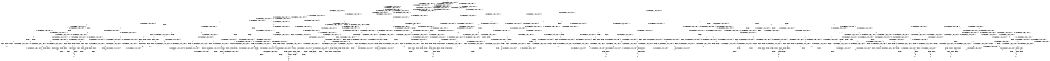 digraph BCG {
size = "7, 10.5";
center = TRUE;
node [shape = circle];
0 [peripheries = 2];
0 -> 1 [label = "EX !0 !ATOMIC_EXCH_BRANCH (1, +0, TRUE, +0, 1, TRUE) !{0, 1, 2}"];
0 -> 2 [label = "EX !2 !ATOMIC_EXCH_BRANCH (1, +1, TRUE, +0, 2, TRUE) !{0, 1, 2}"];
0 -> 3 [label = "EX !1 !ATOMIC_EXCH_BRANCH (1, +0, FALSE, +0, 1, TRUE) !{0, 1, 2}"];
0 -> 4 [label = "EX !0 !ATOMIC_EXCH_BRANCH (1, +0, TRUE, +0, 1, TRUE) !{0, 1, 2}"];
1 -> 1 [label = "EX !0 !ATOMIC_EXCH_BRANCH (1, +0, TRUE, +0, 1, TRUE) !{0, 1, 2}"];
1 -> 5 [label = "EX !2 !ATOMIC_EXCH_BRANCH (1, +1, TRUE, +0, 2, TRUE) !{0, 1, 2}"];
1 -> 6 [label = "EX !1 !ATOMIC_EXCH_BRANCH (1, +0, FALSE, +0, 1, TRUE) !{0, 1, 2}"];
1 -> 4 [label = "EX !0 !ATOMIC_EXCH_BRANCH (1, +0, TRUE, +0, 1, TRUE) !{0, 1, 2}"];
2 -> 7 [label = "EX !0 !ATOMIC_EXCH_BRANCH (1, +0, TRUE, +0, 1, FALSE) !{0, 1, 2}"];
2 -> 8 [label = "EX !1 !ATOMIC_EXCH_BRANCH (1, +0, FALSE, +0, 1, FALSE) !{0, 1, 2}"];
2 -> 9 [label = "TERMINATE !2"];
2 -> 10 [label = "EX !0 !ATOMIC_EXCH_BRANCH (1, +0, TRUE, +0, 1, FALSE) !{0, 1, 2}"];
3 -> 3 [label = "EX !1 !ATOMIC_EXCH_BRANCH (1, +0, FALSE, +0, 1, TRUE) !{0, 1, 2}"];
3 -> 11 [label = "EX !0 !ATOMIC_EXCH_BRANCH (1, +0, TRUE, +0, 1, TRUE) !{0, 1, 2}"];
3 -> 12 [label = "EX !2 !ATOMIC_EXCH_BRANCH (1, +1, TRUE, +0, 2, TRUE) !{0, 1, 2}"];
3 -> 13 [label = "EX !0 !ATOMIC_EXCH_BRANCH (1, +0, TRUE, +0, 1, TRUE) !{0, 1, 2}"];
4 -> 14 [label = "EX !1 !ATOMIC_EXCH_BRANCH (1, +0, FALSE, +0, 1, TRUE) !{0, 1, 2}"];
4 -> 4 [label = "EX !0 !ATOMIC_EXCH_BRANCH (1, +0, TRUE, +0, 1, TRUE) !{0, 1, 2}"];
4 -> 15 [label = "EX !2 !ATOMIC_EXCH_BRANCH (1, +1, TRUE, +0, 2, TRUE) !{0, 1, 2}"];
4 -> 16 [label = "EX !1 !ATOMIC_EXCH_BRANCH (1, +0, FALSE, +0, 1, TRUE) !{0, 1, 2}"];
5 -> 7 [label = "EX !0 !ATOMIC_EXCH_BRANCH (1, +0, TRUE, +0, 1, FALSE) !{0, 1, 2}"];
5 -> 17 [label = "EX !1 !ATOMIC_EXCH_BRANCH (1, +0, FALSE, +0, 1, FALSE) !{0, 1, 2}"];
5 -> 18 [label = "TERMINATE !2"];
5 -> 10 [label = "EX !0 !ATOMIC_EXCH_BRANCH (1, +0, TRUE, +0, 1, FALSE) !{0, 1, 2}"];
6 -> 11 [label = "EX !0 !ATOMIC_EXCH_BRANCH (1, +0, TRUE, +0, 1, TRUE) !{0, 1, 2}"];
6 -> 6 [label = "EX !1 !ATOMIC_EXCH_BRANCH (1, +0, FALSE, +0, 1, TRUE) !{0, 1, 2}"];
6 -> 19 [label = "EX !2 !ATOMIC_EXCH_BRANCH (1, +1, TRUE, +0, 2, TRUE) !{0, 1, 2}"];
6 -> 13 [label = "EX !0 !ATOMIC_EXCH_BRANCH (1, +0, TRUE, +0, 1, TRUE) !{0, 1, 2}"];
7 -> 20 [label = "EX !0 !ATOMIC_EXCH_BRANCH (1, +1, TRUE, +0, 3, TRUE) !{0, 1, 2}"];
7 -> 21 [label = "EX !1 !ATOMIC_EXCH_BRANCH (1, +0, FALSE, +0, 1, TRUE) !{0, 1, 2}"];
7 -> 22 [label = "TERMINATE !2"];
7 -> 23 [label = "EX !0 !ATOMIC_EXCH_BRANCH (1, +1, TRUE, +0, 3, TRUE) !{0, 1, 2}"];
8 -> 24 [label = "EX !0 !ATOMIC_EXCH_BRANCH (1, +0, TRUE, +0, 1, FALSE) !{0, 1, 2}"];
8 -> 25 [label = "TERMINATE !2"];
8 -> 26 [label = "TERMINATE !1"];
8 -> 27 [label = "EX !0 !ATOMIC_EXCH_BRANCH (1, +0, TRUE, +0, 1, FALSE) !{0, 1, 2}"];
9 -> 28 [label = "EX !0 !ATOMIC_EXCH_BRANCH (1, +0, TRUE, +0, 1, FALSE) !{0, 1}"];
9 -> 29 [label = "EX !1 !ATOMIC_EXCH_BRANCH (1, +0, FALSE, +0, 1, FALSE) !{0, 1}"];
9 -> 30 [label = "EX !0 !ATOMIC_EXCH_BRANCH (1, +0, TRUE, +0, 1, FALSE) !{0, 1}"];
10 -> 31 [label = "EX !1 !ATOMIC_EXCH_BRANCH (1, +0, FALSE, +0, 1, TRUE) !{0, 1, 2}"];
10 -> 23 [label = "EX !0 !ATOMIC_EXCH_BRANCH (1, +1, TRUE, +0, 3, TRUE) !{0, 1, 2}"];
10 -> 32 [label = "EX !1 !ATOMIC_EXCH_BRANCH (1, +0, FALSE, +0, 1, TRUE) !{0, 1, 2}"];
10 -> 33 [label = "TERMINATE !2"];
11 -> 11 [label = "EX !0 !ATOMIC_EXCH_BRANCH (1, +0, TRUE, +0, 1, TRUE) !{0, 1, 2}"];
11 -> 6 [label = "EX !1 !ATOMIC_EXCH_BRANCH (1, +0, FALSE, +0, 1, TRUE) !{0, 1, 2}"];
11 -> 19 [label = "EX !2 !ATOMIC_EXCH_BRANCH (1, +1, TRUE, +0, 2, TRUE) !{0, 1, 2}"];
11 -> 13 [label = "EX !0 !ATOMIC_EXCH_BRANCH (1, +0, TRUE, +0, 1, TRUE) !{0, 1, 2}"];
12 -> 8 [label = "EX !1 !ATOMIC_EXCH_BRANCH (1, +0, FALSE, +0, 1, FALSE) !{0, 1, 2}"];
12 -> 34 [label = "EX !0 !ATOMIC_EXCH_BRANCH (1, +0, TRUE, +0, 1, FALSE) !{0, 1, 2}"];
12 -> 35 [label = "TERMINATE !2"];
12 -> 36 [label = "EX !0 !ATOMIC_EXCH_BRANCH (1, +0, TRUE, +0, 1, FALSE) !{0, 1, 2}"];
13 -> 14 [label = "EX !1 !ATOMIC_EXCH_BRANCH (1, +0, FALSE, +0, 1, TRUE) !{0, 1, 2}"];
13 -> 13 [label = "EX !0 !ATOMIC_EXCH_BRANCH (1, +0, TRUE, +0, 1, TRUE) !{0, 1, 2}"];
13 -> 16 [label = "EX !1 !ATOMIC_EXCH_BRANCH (1, +0, FALSE, +0, 1, TRUE) !{0, 1, 2}"];
13 -> 37 [label = "EX !2 !ATOMIC_EXCH_BRANCH (1, +1, TRUE, +0, 2, TRUE) !{0, 1, 2}"];
14 -> 38 [label = "EX !2 !ATOMIC_EXCH_BRANCH (1, +1, TRUE, +0, 2, TRUE) !{0, 1, 2}"];
14 -> 39 [label = "EX !0 !ATOMIC_EXCH_BRANCH (1, +0, TRUE, +0, 1, TRUE) !{0, 1, 2}"];
14 -> 14 [label = "EX !1 !ATOMIC_EXCH_BRANCH (1, +0, FALSE, +0, 1, TRUE) !{0, 1, 2}"];
14 -> 40 [label = "EX !2 !ATOMIC_EXCH_BRANCH (1, +1, TRUE, +0, 2, TRUE) !{0, 1, 2}"];
15 -> 41 [label = "EX !1 !ATOMIC_EXCH_BRANCH (1, +0, FALSE, +0, 1, FALSE) !{0, 1, 2}"];
15 -> 10 [label = "EX !0 !ATOMIC_EXCH_BRANCH (1, +0, TRUE, +0, 1, FALSE) !{0, 1, 2}"];
15 -> 42 [label = "EX !1 !ATOMIC_EXCH_BRANCH (1, +0, FALSE, +0, 1, FALSE) !{0, 1, 2}"];
15 -> 43 [label = "TERMINATE !2"];
16 -> 14 [label = "EX !1 !ATOMIC_EXCH_BRANCH (1, +0, FALSE, +0, 1, TRUE) !{0, 1, 2}"];
16 -> 13 [label = "EX !0 !ATOMIC_EXCH_BRANCH (1, +0, TRUE, +0, 1, TRUE) !{0, 1, 2}"];
16 -> 16 [label = "EX !1 !ATOMIC_EXCH_BRANCH (1, +0, FALSE, +0, 1, TRUE) !{0, 1, 2}"];
16 -> 37 [label = "EX !2 !ATOMIC_EXCH_BRANCH (1, +1, TRUE, +0, 2, TRUE) !{0, 1, 2}"];
17 -> 24 [label = "EX !0 !ATOMIC_EXCH_BRANCH (1, +0, TRUE, +0, 1, FALSE) !{0, 1, 2}"];
17 -> 44 [label = "TERMINATE !2"];
17 -> 45 [label = "TERMINATE !1"];
17 -> 27 [label = "EX !0 !ATOMIC_EXCH_BRANCH (1, +0, TRUE, +0, 1, FALSE) !{0, 1, 2}"];
18 -> 28 [label = "EX !0 !ATOMIC_EXCH_BRANCH (1, +0, TRUE, +0, 1, FALSE) !{0, 1}"];
18 -> 46 [label = "EX !1 !ATOMIC_EXCH_BRANCH (1, +0, FALSE, +0, 1, FALSE) !{0, 1}"];
18 -> 30 [label = "EX !0 !ATOMIC_EXCH_BRANCH (1, +0, TRUE, +0, 1, FALSE) !{0, 1}"];
19 -> 34 [label = "EX !0 !ATOMIC_EXCH_BRANCH (1, +0, TRUE, +0, 1, FALSE) !{0, 1, 2}"];
19 -> 17 [label = "EX !1 !ATOMIC_EXCH_BRANCH (1, +0, FALSE, +0, 1, FALSE) !{0, 1, 2}"];
19 -> 47 [label = "TERMINATE !2"];
19 -> 36 [label = "EX !0 !ATOMIC_EXCH_BRANCH (1, +0, TRUE, +0, 1, FALSE) !{0, 1, 2}"];
20 -> 48 [label = "EX !1 !ATOMIC_EXCH_BRANCH (1, +0, FALSE, +0, 1, FALSE) !{0, 1, 2}"];
20 -> 49 [label = "TERMINATE !0"];
20 -> 50 [label = "TERMINATE !2"];
21 -> 51 [label = "EX !0 !ATOMIC_EXCH_BRANCH (1, +1, TRUE, +0, 3, TRUE) !{0, 1, 2}"];
21 -> 21 [label = "EX !1 !ATOMIC_EXCH_BRANCH (1, +0, FALSE, +0, 1, TRUE) !{0, 1, 2}"];
21 -> 52 [label = "TERMINATE !2"];
21 -> 53 [label = "EX !0 !ATOMIC_EXCH_BRANCH (1, +1, TRUE, +0, 3, TRUE) !{0, 1, 2}"];
22 -> 54 [label = "EX !0 !ATOMIC_EXCH_BRANCH (1, +1, TRUE, +0, 3, TRUE) !{0, 1}"];
22 -> 55 [label = "EX !1 !ATOMIC_EXCH_BRANCH (1, +0, FALSE, +0, 1, TRUE) !{0, 1}"];
22 -> 56 [label = "EX !0 !ATOMIC_EXCH_BRANCH (1, +1, TRUE, +0, 3, TRUE) !{0, 1}"];
23 -> 57 [label = "EX !1 !ATOMIC_EXCH_BRANCH (1, +0, FALSE, +0, 1, FALSE) !{0, 1, 2}"];
23 -> 58 [label = "EX !1 !ATOMIC_EXCH_BRANCH (1, +0, FALSE, +0, 1, FALSE) !{0, 1, 2}"];
23 -> 59 [label = "TERMINATE !0"];
23 -> 60 [label = "TERMINATE !2"];
24 -> 61 [label = "EX !0 !ATOMIC_EXCH_BRANCH (1, +1, TRUE, +0, 3, TRUE) !{0, 1, 2}"];
24 -> 62 [label = "TERMINATE !2"];
24 -> 63 [label = "TERMINATE !1"];
24 -> 64 [label = "EX !0 !ATOMIC_EXCH_BRANCH (1, +1, TRUE, +0, 3, TRUE) !{0, 1, 2}"];
25 -> 65 [label = "EX !0 !ATOMIC_EXCH_BRANCH (1, +0, TRUE, +0, 1, FALSE) !{0, 1}"];
25 -> 66 [label = "TERMINATE !1"];
25 -> 67 [label = "EX !0 !ATOMIC_EXCH_BRANCH (1, +0, TRUE, +0, 1, FALSE) !{0, 1}"];
26 -> 68 [label = "EX !0 !ATOMIC_EXCH_BRANCH (1, +0, TRUE, +0, 1, FALSE) !{0, 2}"];
26 -> 66 [label = "TERMINATE !2"];
26 -> 69 [label = "EX !0 !ATOMIC_EXCH_BRANCH (1, +0, TRUE, +0, 1, FALSE) !{0, 2}"];
27 -> 64 [label = "EX !0 !ATOMIC_EXCH_BRANCH (1, +1, TRUE, +0, 3, TRUE) !{0, 1, 2}"];
27 -> 70 [label = "TERMINATE !2"];
27 -> 71 [label = "TERMINATE !1"];
28 -> 54 [label = "EX !0 !ATOMIC_EXCH_BRANCH (1, +1, TRUE, +0, 3, TRUE) !{0, 1}"];
28 -> 55 [label = "EX !1 !ATOMIC_EXCH_BRANCH (1, +0, FALSE, +0, 1, TRUE) !{0, 1}"];
28 -> 56 [label = "EX !0 !ATOMIC_EXCH_BRANCH (1, +1, TRUE, +0, 3, TRUE) !{0, 1}"];
29 -> 65 [label = "EX !0 !ATOMIC_EXCH_BRANCH (1, +0, TRUE, +0, 1, FALSE) !{0, 1}"];
29 -> 66 [label = "TERMINATE !1"];
29 -> 67 [label = "EX !0 !ATOMIC_EXCH_BRANCH (1, +0, TRUE, +0, 1, FALSE) !{0, 1}"];
30 -> 72 [label = "EX !1 !ATOMIC_EXCH_BRANCH (1, +0, FALSE, +0, 1, TRUE) !{0, 1}"];
30 -> 56 [label = "EX !0 !ATOMIC_EXCH_BRANCH (1, +1, TRUE, +0, 3, TRUE) !{0, 1}"];
30 -> 73 [label = "EX !1 !ATOMIC_EXCH_BRANCH (1, +0, FALSE, +0, 1, TRUE) !{0, 1}"];
31 -> 74 [label = "EX !0 !ATOMIC_EXCH_BRANCH (1, +1, TRUE, +0, 3, TRUE) !{0, 1, 2}"];
31 -> 31 [label = "EX !1 !ATOMIC_EXCH_BRANCH (1, +0, FALSE, +0, 1, TRUE) !{0, 1, 2}"];
31 -> 75 [label = "TERMINATE !2"];
32 -> 31 [label = "EX !1 !ATOMIC_EXCH_BRANCH (1, +0, FALSE, +0, 1, TRUE) !{0, 1, 2}"];
32 -> 53 [label = "EX !0 !ATOMIC_EXCH_BRANCH (1, +1, TRUE, +0, 3, TRUE) !{0, 1, 2}"];
32 -> 32 [label = "EX !1 !ATOMIC_EXCH_BRANCH (1, +0, FALSE, +0, 1, TRUE) !{0, 1, 2}"];
32 -> 76 [label = "TERMINATE !2"];
33 -> 77 [label = "EX !0 !ATOMIC_EXCH_BRANCH (1, +1, TRUE, +0, 3, TRUE) !{0, 1}"];
33 -> 78 [label = "EX !1 !ATOMIC_EXCH_BRANCH (1, +0, FALSE, +0, 1, TRUE) !{0, 1}"];
34 -> 51 [label = "EX !0 !ATOMIC_EXCH_BRANCH (1, +1, TRUE, +0, 3, TRUE) !{0, 1, 2}"];
34 -> 21 [label = "EX !1 !ATOMIC_EXCH_BRANCH (1, +0, FALSE, +0, 1, TRUE) !{0, 1, 2}"];
34 -> 52 [label = "TERMINATE !2"];
34 -> 53 [label = "EX !0 !ATOMIC_EXCH_BRANCH (1, +1, TRUE, +0, 3, TRUE) !{0, 1, 2}"];
35 -> 29 [label = "EX !1 !ATOMIC_EXCH_BRANCH (1, +0, FALSE, +0, 1, FALSE) !{0, 1}"];
35 -> 79 [label = "EX !0 !ATOMIC_EXCH_BRANCH (1, +0, TRUE, +0, 1, FALSE) !{0, 1}"];
35 -> 80 [label = "EX !0 !ATOMIC_EXCH_BRANCH (1, +0, TRUE, +0, 1, FALSE) !{0, 1}"];
36 -> 31 [label = "EX !1 !ATOMIC_EXCH_BRANCH (1, +0, FALSE, +0, 1, TRUE) !{0, 1, 2}"];
36 -> 53 [label = "EX !0 !ATOMIC_EXCH_BRANCH (1, +1, TRUE, +0, 3, TRUE) !{0, 1, 2}"];
36 -> 32 [label = "EX !1 !ATOMIC_EXCH_BRANCH (1, +0, FALSE, +0, 1, TRUE) !{0, 1, 2}"];
36 -> 76 [label = "TERMINATE !2"];
37 -> 41 [label = "EX !1 !ATOMIC_EXCH_BRANCH (1, +0, FALSE, +0, 1, FALSE) !{0, 1, 2}"];
37 -> 36 [label = "EX !0 !ATOMIC_EXCH_BRANCH (1, +0, TRUE, +0, 1, FALSE) !{0, 1, 2}"];
37 -> 42 [label = "EX !1 !ATOMIC_EXCH_BRANCH (1, +0, FALSE, +0, 1, FALSE) !{0, 1, 2}"];
37 -> 81 [label = "TERMINATE !2"];
38 -> 82 [label = "EX !0 !ATOMIC_EXCH_BRANCH (1, +0, TRUE, +0, 1, FALSE) !{0, 1, 2}"];
38 -> 83 [label = "EX !1 !ATOMIC_EXCH_BRANCH (1, +0, FALSE, +0, 1, FALSE) !{0, 1, 2}"];
38 -> 84 [label = "TERMINATE !2"];
38 -> 36 [label = "EX !0 !ATOMIC_EXCH_BRANCH (1, +0, TRUE, +0, 1, FALSE) !{0, 1, 2}"];
39 -> 38 [label = "EX !2 !ATOMIC_EXCH_BRANCH (1, +1, TRUE, +0, 2, TRUE) !{0, 1, 2}"];
39 -> 39 [label = "EX !0 !ATOMIC_EXCH_BRANCH (1, +0, TRUE, +0, 1, TRUE) !{0, 1, 2}"];
39 -> 14 [label = "EX !1 !ATOMIC_EXCH_BRANCH (1, +0, FALSE, +0, 1, TRUE) !{0, 1, 2}"];
39 -> 40 [label = "EX !2 !ATOMIC_EXCH_BRANCH (1, +1, TRUE, +0, 2, TRUE) !{0, 1, 2}"];
40 -> 85 [label = "EX !0 !ATOMIC_EXCH_BRANCH (1, +0, TRUE, +0, 1, FALSE) !{0, 1, 2}"];
40 -> 41 [label = "EX !1 !ATOMIC_EXCH_BRANCH (1, +0, FALSE, +0, 1, FALSE) !{0, 1, 2}"];
40 -> 86 [label = "TERMINATE !2"];
41 -> 87 [label = "EX !0 !ATOMIC_EXCH_BRANCH (1, +0, TRUE, +0, 1, FALSE) !{0, 1, 2}"];
41 -> 88 [label = "TERMINATE !2"];
41 -> 89 [label = "TERMINATE !1"];
42 -> 27 [label = "EX !0 !ATOMIC_EXCH_BRANCH (1, +0, TRUE, +0, 1, FALSE) !{0, 1, 2}"];
42 -> 90 [label = "TERMINATE !2"];
42 -> 91 [label = "TERMINATE !1"];
43 -> 92 [label = "EX !0 !ATOMIC_EXCH_BRANCH (1, +0, TRUE, +0, 1, FALSE) !{0, 1}"];
43 -> 93 [label = "EX !1 !ATOMIC_EXCH_BRANCH (1, +0, FALSE, +0, 1, FALSE) !{0, 1}"];
44 -> 65 [label = "EX !0 !ATOMIC_EXCH_BRANCH (1, +0, TRUE, +0, 1, FALSE) !{0, 1}"];
44 -> 94 [label = "TERMINATE !1"];
44 -> 67 [label = "EX !0 !ATOMIC_EXCH_BRANCH (1, +0, TRUE, +0, 1, FALSE) !{0, 1}"];
45 -> 68 [label = "EX !0 !ATOMIC_EXCH_BRANCH (1, +0, TRUE, +0, 1, FALSE) !{0, 2}"];
45 -> 94 [label = "TERMINATE !2"];
45 -> 69 [label = "EX !0 !ATOMIC_EXCH_BRANCH (1, +0, TRUE, +0, 1, FALSE) !{0, 2}"];
46 -> 65 [label = "EX !0 !ATOMIC_EXCH_BRANCH (1, +0, TRUE, +0, 1, FALSE) !{0, 1}"];
46 -> 94 [label = "TERMINATE !1"];
46 -> 67 [label = "EX !0 !ATOMIC_EXCH_BRANCH (1, +0, TRUE, +0, 1, FALSE) !{0, 1}"];
47 -> 79 [label = "EX !0 !ATOMIC_EXCH_BRANCH (1, +0, TRUE, +0, 1, FALSE) !{0, 1}"];
47 -> 46 [label = "EX !1 !ATOMIC_EXCH_BRANCH (1, +0, FALSE, +0, 1, FALSE) !{0, 1}"];
47 -> 80 [label = "EX !0 !ATOMIC_EXCH_BRANCH (1, +0, TRUE, +0, 1, FALSE) !{0, 1}"];
48 -> 95 [label = "TERMINATE !0"];
48 -> 96 [label = "TERMINATE !2"];
48 -> 97 [label = "TERMINATE !1"];
49 -> 98 [label = "EX !1 !ATOMIC_EXCH_BRANCH (1, +0, FALSE, +0, 1, FALSE) !{1, 2}"];
49 -> 99 [label = "TERMINATE !2"];
49 -> 100 [label = "EX !1 !ATOMIC_EXCH_BRANCH (1, +0, FALSE, +0, 1, FALSE) !{1, 2}"];
50 -> 101 [label = "EX !1 !ATOMIC_EXCH_BRANCH (1, +0, FALSE, +0, 1, FALSE) !{0, 1}"];
50 -> 99 [label = "TERMINATE !0"];
51 -> 48 [label = "EX !1 !ATOMIC_EXCH_BRANCH (1, +0, FALSE, +0, 1, FALSE) !{0, 1, 2}"];
51 -> 102 [label = "TERMINATE !0"];
51 -> 103 [label = "TERMINATE !2"];
52 -> 104 [label = "EX !0 !ATOMIC_EXCH_BRANCH (1, +1, TRUE, +0, 3, TRUE) !{0, 1}"];
52 -> 55 [label = "EX !1 !ATOMIC_EXCH_BRANCH (1, +0, FALSE, +0, 1, TRUE) !{0, 1}"];
52 -> 105 [label = "EX !0 !ATOMIC_EXCH_BRANCH (1, +1, TRUE, +0, 3, TRUE) !{0, 1}"];
53 -> 57 [label = "EX !1 !ATOMIC_EXCH_BRANCH (1, +0, FALSE, +0, 1, FALSE) !{0, 1, 2}"];
53 -> 58 [label = "EX !1 !ATOMIC_EXCH_BRANCH (1, +0, FALSE, +0, 1, FALSE) !{0, 1, 2}"];
53 -> 106 [label = "TERMINATE !0"];
53 -> 107 [label = "TERMINATE !2"];
54 -> 101 [label = "EX !1 !ATOMIC_EXCH_BRANCH (1, +0, FALSE, +0, 1, FALSE) !{0, 1}"];
54 -> 99 [label = "TERMINATE !0"];
55 -> 104 [label = "EX !0 !ATOMIC_EXCH_BRANCH (1, +1, TRUE, +0, 3, TRUE) !{0, 1}"];
55 -> 55 [label = "EX !1 !ATOMIC_EXCH_BRANCH (1, +0, FALSE, +0, 1, TRUE) !{0, 1}"];
55 -> 105 [label = "EX !0 !ATOMIC_EXCH_BRANCH (1, +1, TRUE, +0, 3, TRUE) !{0, 1}"];
56 -> 108 [label = "EX !1 !ATOMIC_EXCH_BRANCH (1, +0, FALSE, +0, 1, FALSE) !{0, 1}"];
56 -> 109 [label = "EX !1 !ATOMIC_EXCH_BRANCH (1, +0, FALSE, +0, 1, FALSE) !{0, 1}"];
56 -> 110 [label = "TERMINATE !0"];
57 -> 111 [label = "TERMINATE !0"];
57 -> 112 [label = "TERMINATE !2"];
57 -> 113 [label = "TERMINATE !1"];
58 -> 114 [label = "TERMINATE !0"];
58 -> 115 [label = "TERMINATE !2"];
58 -> 116 [label = "TERMINATE !1"];
59 -> 117 [label = "EX !1 !ATOMIC_EXCH_BRANCH (1, +0, FALSE, +0, 1, FALSE) !{1, 2}"];
59 -> 118 [label = "TERMINATE !2"];
60 -> 119 [label = "EX !1 !ATOMIC_EXCH_BRANCH (1, +0, FALSE, +0, 1, FALSE) !{0, 1}"];
60 -> 118 [label = "TERMINATE !0"];
61 -> 95 [label = "TERMINATE !0"];
61 -> 96 [label = "TERMINATE !2"];
61 -> 97 [label = "TERMINATE !1"];
62 -> 120 [label = "EX !0 !ATOMIC_EXCH_BRANCH (1, +1, TRUE, +0, 3, TRUE) !{0, 1}"];
62 -> 121 [label = "TERMINATE !1"];
62 -> 122 [label = "EX !0 !ATOMIC_EXCH_BRANCH (1, +1, TRUE, +0, 3, TRUE) !{0, 1}"];
63 -> 123 [label = "EX !0 !ATOMIC_EXCH_BRANCH (1, +1, TRUE, +0, 3, TRUE) !{0, 2}"];
63 -> 121 [label = "TERMINATE !2"];
63 -> 124 [label = "EX !0 !ATOMIC_EXCH_BRANCH (1, +1, TRUE, +0, 3, TRUE) !{0, 2}"];
64 -> 114 [label = "TERMINATE !0"];
64 -> 115 [label = "TERMINATE !2"];
64 -> 116 [label = "TERMINATE !1"];
65 -> 120 [label = "EX !0 !ATOMIC_EXCH_BRANCH (1, +1, TRUE, +0, 3, TRUE) !{0, 1}"];
65 -> 121 [label = "TERMINATE !1"];
65 -> 122 [label = "EX !0 !ATOMIC_EXCH_BRANCH (1, +1, TRUE, +0, 3, TRUE) !{0, 1}"];
66 -> 125 [label = "EX !0 !ATOMIC_EXCH_BRANCH (1, +0, TRUE, +0, 1, FALSE) !{0}"];
66 -> 126 [label = "EX !0 !ATOMIC_EXCH_BRANCH (1, +0, TRUE, +0, 1, FALSE) !{0}"];
67 -> 122 [label = "EX !0 !ATOMIC_EXCH_BRANCH (1, +1, TRUE, +0, 3, TRUE) !{0, 1}"];
67 -> 127 [label = "TERMINATE !1"];
68 -> 123 [label = "EX !0 !ATOMIC_EXCH_BRANCH (1, +1, TRUE, +0, 3, TRUE) !{0, 2}"];
68 -> 121 [label = "TERMINATE !2"];
68 -> 124 [label = "EX !0 !ATOMIC_EXCH_BRANCH (1, +1, TRUE, +0, 3, TRUE) !{0, 2}"];
69 -> 124 [label = "EX !0 !ATOMIC_EXCH_BRANCH (1, +1, TRUE, +0, 3, TRUE) !{0, 2}"];
69 -> 128 [label = "TERMINATE !2"];
70 -> 129 [label = "EX !0 !ATOMIC_EXCH_BRANCH (1, +1, TRUE, +0, 3, TRUE) !{0, 1}"];
70 -> 130 [label = "TERMINATE !1"];
71 -> 131 [label = "EX !0 !ATOMIC_EXCH_BRANCH (1, +1, TRUE, +0, 3, TRUE) !{0, 2}"];
71 -> 130 [label = "TERMINATE !2"];
72 -> 132 [label = "EX !0 !ATOMIC_EXCH_BRANCH (1, +1, TRUE, +0, 3, TRUE) !{0, 1}"];
72 -> 72 [label = "EX !1 !ATOMIC_EXCH_BRANCH (1, +0, FALSE, +0, 1, TRUE) !{0, 1}"];
72 -> 105 [label = "EX !0 !ATOMIC_EXCH_BRANCH (1, +1, TRUE, +0, 3, TRUE) !{0, 1}"];
73 -> 72 [label = "EX !1 !ATOMIC_EXCH_BRANCH (1, +0, FALSE, +0, 1, TRUE) !{0, 1}"];
73 -> 105 [label = "EX !0 !ATOMIC_EXCH_BRANCH (1, +1, TRUE, +0, 3, TRUE) !{0, 1}"];
73 -> 73 [label = "EX !1 !ATOMIC_EXCH_BRANCH (1, +0, FALSE, +0, 1, TRUE) !{0, 1}"];
74 -> 57 [label = "EX !1 !ATOMIC_EXCH_BRANCH (1, +0, FALSE, +0, 1, FALSE) !{0, 1, 2}"];
74 -> 133 [label = "TERMINATE !0"];
74 -> 134 [label = "TERMINATE !2"];
75 -> 135 [label = "EX !0 !ATOMIC_EXCH_BRANCH (1, +1, TRUE, +0, 3, TRUE) !{0, 1}"];
75 -> 136 [label = "EX !1 !ATOMIC_EXCH_BRANCH (1, +0, FALSE, +0, 1, TRUE) !{0, 1}"];
76 -> 137 [label = "EX !0 !ATOMIC_EXCH_BRANCH (1, +1, TRUE, +0, 3, TRUE) !{0, 1}"];
76 -> 78 [label = "EX !1 !ATOMIC_EXCH_BRANCH (1, +0, FALSE, +0, 1, TRUE) !{0, 1}"];
77 -> 119 [label = "EX !1 !ATOMIC_EXCH_BRANCH (1, +0, FALSE, +0, 1, FALSE) !{0, 1}"];
77 -> 118 [label = "TERMINATE !0"];
78 -> 137 [label = "EX !0 !ATOMIC_EXCH_BRANCH (1, +1, TRUE, +0, 3, TRUE) !{0, 1}"];
78 -> 78 [label = "EX !1 !ATOMIC_EXCH_BRANCH (1, +0, FALSE, +0, 1, TRUE) !{0, 1}"];
79 -> 104 [label = "EX !0 !ATOMIC_EXCH_BRANCH (1, +1, TRUE, +0, 3, TRUE) !{0, 1}"];
79 -> 55 [label = "EX !1 !ATOMIC_EXCH_BRANCH (1, +0, FALSE, +0, 1, TRUE) !{0, 1}"];
79 -> 105 [label = "EX !0 !ATOMIC_EXCH_BRANCH (1, +1, TRUE, +0, 3, TRUE) !{0, 1}"];
80 -> 72 [label = "EX !1 !ATOMIC_EXCH_BRANCH (1, +0, FALSE, +0, 1, TRUE) !{0, 1}"];
80 -> 105 [label = "EX !0 !ATOMIC_EXCH_BRANCH (1, +1, TRUE, +0, 3, TRUE) !{0, 1}"];
80 -> 73 [label = "EX !1 !ATOMIC_EXCH_BRANCH (1, +0, FALSE, +0, 1, TRUE) !{0, 1}"];
81 -> 138 [label = "EX !0 !ATOMIC_EXCH_BRANCH (1, +0, TRUE, +0, 1, FALSE) !{0, 1}"];
81 -> 93 [label = "EX !1 !ATOMIC_EXCH_BRANCH (1, +0, FALSE, +0, 1, FALSE) !{0, 1}"];
82 -> 139 [label = "EX !0 !ATOMIC_EXCH_BRANCH (1, +1, TRUE, +0, 3, TRUE) !{0, 1, 2}"];
82 -> 140 [label = "EX !1 !ATOMIC_EXCH_BRANCH (1, +0, FALSE, +0, 1, TRUE) !{0, 1, 2}"];
82 -> 141 [label = "TERMINATE !2"];
82 -> 53 [label = "EX !0 !ATOMIC_EXCH_BRANCH (1, +1, TRUE, +0, 3, TRUE) !{0, 1, 2}"];
83 -> 142 [label = "EX !0 !ATOMIC_EXCH_BRANCH (1, +0, TRUE, +0, 1, FALSE) !{0, 1, 2}"];
83 -> 143 [label = "TERMINATE !2"];
83 -> 144 [label = "TERMINATE !1"];
83 -> 27 [label = "EX !0 !ATOMIC_EXCH_BRANCH (1, +0, TRUE, +0, 1, FALSE) !{0, 1, 2}"];
84 -> 145 [label = "EX !0 !ATOMIC_EXCH_BRANCH (1, +0, TRUE, +0, 1, FALSE) !{0, 1}"];
84 -> 146 [label = "EX !1 !ATOMIC_EXCH_BRANCH (1, +0, FALSE, +0, 1, FALSE) !{0, 1}"];
85 -> 74 [label = "EX !0 !ATOMIC_EXCH_BRANCH (1, +1, TRUE, +0, 3, TRUE) !{0, 1, 2}"];
85 -> 31 [label = "EX !1 !ATOMIC_EXCH_BRANCH (1, +0, FALSE, +0, 1, TRUE) !{0, 1, 2}"];
85 -> 75 [label = "TERMINATE !2"];
86 -> 147 [label = "EX !0 !ATOMIC_EXCH_BRANCH (1, +0, TRUE, +0, 1, FALSE) !{0, 1}"];
86 -> 148 [label = "EX !1 !ATOMIC_EXCH_BRANCH (1, +0, FALSE, +0, 1, FALSE) !{0, 1}"];
87 -> 149 [label = "EX !0 !ATOMIC_EXCH_BRANCH (1, +1, TRUE, +0, 3, TRUE) !{0, 1, 2}"];
87 -> 150 [label = "TERMINATE !2"];
87 -> 151 [label = "TERMINATE !1"];
88 -> 152 [label = "EX !0 !ATOMIC_EXCH_BRANCH (1, +0, TRUE, +0, 1, FALSE) !{0, 1}"];
88 -> 153 [label = "TERMINATE !1"];
89 -> 154 [label = "EX !0 !ATOMIC_EXCH_BRANCH (1, +0, TRUE, +0, 1, FALSE) !{0, 2}"];
89 -> 153 [label = "TERMINATE !2"];
90 -> 155 [label = "EX !0 !ATOMIC_EXCH_BRANCH (1, +0, TRUE, +0, 1, FALSE) !{0, 1}"];
90 -> 156 [label = "TERMINATE !1"];
91 -> 157 [label = "EX !0 !ATOMIC_EXCH_BRANCH (1, +0, TRUE, +0, 1, FALSE) !{0, 2}"];
91 -> 156 [label = "TERMINATE !2"];
92 -> 77 [label = "EX !0 !ATOMIC_EXCH_BRANCH (1, +1, TRUE, +0, 3, TRUE) !{0, 1}"];
92 -> 78 [label = "EX !1 !ATOMIC_EXCH_BRANCH (1, +0, FALSE, +0, 1, TRUE) !{0, 1}"];
93 -> 155 [label = "EX !0 !ATOMIC_EXCH_BRANCH (1, +0, TRUE, +0, 1, FALSE) !{0, 1}"];
93 -> 156 [label = "TERMINATE !1"];
94 -> 125 [label = "EX !0 !ATOMIC_EXCH_BRANCH (1, +0, TRUE, +0, 1, FALSE) !{0}"];
94 -> 126 [label = "EX !0 !ATOMIC_EXCH_BRANCH (1, +0, TRUE, +0, 1, FALSE) !{0}"];
95 -> 158 [label = "TERMINATE !2"];
95 -> 159 [label = "TERMINATE !1"];
96 -> 158 [label = "TERMINATE !0"];
96 -> 160 [label = "TERMINATE !1"];
97 -> 159 [label = "TERMINATE !0"];
97 -> 160 [label = "TERMINATE !2"];
98 -> 158 [label = "TERMINATE !2"];
98 -> 159 [label = "TERMINATE !1"];
99 -> 161 [label = "EX !1 !ATOMIC_EXCH_BRANCH (1, +0, FALSE, +0, 1, FALSE) !{1}"];
99 -> 162 [label = "EX !1 !ATOMIC_EXCH_BRANCH (1, +0, FALSE, +0, 1, FALSE) !{1}"];
100 -> 163 [label = "TERMINATE !2"];
100 -> 164 [label = "TERMINATE !1"];
101 -> 158 [label = "TERMINATE !0"];
101 -> 160 [label = "TERMINATE !1"];
102 -> 98 [label = "EX !1 !ATOMIC_EXCH_BRANCH (1, +0, FALSE, +0, 1, FALSE) !{1, 2}"];
102 -> 165 [label = "TERMINATE !2"];
102 -> 100 [label = "EX !1 !ATOMIC_EXCH_BRANCH (1, +0, FALSE, +0, 1, FALSE) !{1, 2}"];
103 -> 101 [label = "EX !1 !ATOMIC_EXCH_BRANCH (1, +0, FALSE, +0, 1, FALSE) !{0, 1}"];
103 -> 165 [label = "TERMINATE !0"];
104 -> 101 [label = "EX !1 !ATOMIC_EXCH_BRANCH (1, +0, FALSE, +0, 1, FALSE) !{0, 1}"];
104 -> 165 [label = "TERMINATE !0"];
105 -> 108 [label = "EX !1 !ATOMIC_EXCH_BRANCH (1, +0, FALSE, +0, 1, FALSE) !{0, 1}"];
105 -> 109 [label = "EX !1 !ATOMIC_EXCH_BRANCH (1, +0, FALSE, +0, 1, FALSE) !{0, 1}"];
105 -> 166 [label = "TERMINATE !0"];
106 -> 117 [label = "EX !1 !ATOMIC_EXCH_BRANCH (1, +0, FALSE, +0, 1, FALSE) !{1, 2}"];
106 -> 167 [label = "TERMINATE !2"];
107 -> 119 [label = "EX !1 !ATOMIC_EXCH_BRANCH (1, +0, FALSE, +0, 1, FALSE) !{0, 1}"];
107 -> 167 [label = "TERMINATE !0"];
108 -> 168 [label = "TERMINATE !0"];
108 -> 169 [label = "TERMINATE !1"];
109 -> 170 [label = "TERMINATE !0"];
109 -> 171 [label = "TERMINATE !1"];
110 -> 172 [label = "EX !1 !ATOMIC_EXCH_BRANCH (1, +0, FALSE, +0, 1, FALSE) !{1}"];
111 -> 173 [label = "TERMINATE !2"];
111 -> 174 [label = "TERMINATE !1"];
112 -> 173 [label = "TERMINATE !0"];
112 -> 175 [label = "TERMINATE !1"];
113 -> 174 [label = "TERMINATE !0"];
113 -> 175 [label = "TERMINATE !2"];
114 -> 176 [label = "TERMINATE !2"];
114 -> 177 [label = "TERMINATE !1"];
115 -> 176 [label = "TERMINATE !0"];
115 -> 178 [label = "TERMINATE !1"];
116 -> 177 [label = "TERMINATE !0"];
116 -> 178 [label = "TERMINATE !2"];
117 -> 176 [label = "TERMINATE !2"];
117 -> 177 [label = "TERMINATE !1"];
118 -> 179 [label = "EX !1 !ATOMIC_EXCH_BRANCH (1, +0, FALSE, +0, 1, FALSE) !{1}"];
119 -> 176 [label = "TERMINATE !0"];
119 -> 178 [label = "TERMINATE !1"];
120 -> 158 [label = "TERMINATE !0"];
120 -> 160 [label = "TERMINATE !1"];
121 -> 180 [label = "EX !0 !ATOMIC_EXCH_BRANCH (1, +1, TRUE, +0, 3, TRUE) !{0}"];
121 -> 181 [label = "EX !0 !ATOMIC_EXCH_BRANCH (1, +1, TRUE, +0, 3, TRUE) !{0}"];
122 -> 170 [label = "TERMINATE !0"];
122 -> 171 [label = "TERMINATE !1"];
123 -> 159 [label = "TERMINATE !0"];
123 -> 160 [label = "TERMINATE !2"];
124 -> 182 [label = "TERMINATE !0"];
124 -> 183 [label = "TERMINATE !2"];
125 -> 180 [label = "EX !0 !ATOMIC_EXCH_BRANCH (1, +1, TRUE, +0, 3, TRUE) !{0}"];
125 -> 181 [label = "EX !0 !ATOMIC_EXCH_BRANCH (1, +1, TRUE, +0, 3, TRUE) !{0}"];
126 -> 181 [label = "EX !0 !ATOMIC_EXCH_BRANCH (1, +1, TRUE, +0, 3, TRUE) !{0}"];
127 -> 184 [label = "EX !0 !ATOMIC_EXCH_BRANCH (1, +1, TRUE, +0, 3, TRUE) !{0}"];
128 -> 185 [label = "EX !0 !ATOMIC_EXCH_BRANCH (1, +1, TRUE, +0, 3, TRUE) !{0}"];
129 -> 176 [label = "TERMINATE !0"];
129 -> 178 [label = "TERMINATE !1"];
130 -> 186 [label = "EX !0 !ATOMIC_EXCH_BRANCH (1, +1, TRUE, +0, 3, TRUE) !{0}"];
131 -> 177 [label = "TERMINATE !0"];
131 -> 178 [label = "TERMINATE !2"];
132 -> 108 [label = "EX !1 !ATOMIC_EXCH_BRANCH (1, +0, FALSE, +0, 1, FALSE) !{0, 1}"];
132 -> 187 [label = "TERMINATE !0"];
133 -> 188 [label = "EX !1 !ATOMIC_EXCH_BRANCH (1, +0, FALSE, +0, 1, FALSE) !{1, 2}"];
133 -> 189 [label = "TERMINATE !2"];
134 -> 190 [label = "EX !1 !ATOMIC_EXCH_BRANCH (1, +0, FALSE, +0, 1, FALSE) !{0, 1}"];
134 -> 189 [label = "TERMINATE !0"];
135 -> 190 [label = "EX !1 !ATOMIC_EXCH_BRANCH (1, +0, FALSE, +0, 1, FALSE) !{0, 1}"];
135 -> 189 [label = "TERMINATE !0"];
136 -> 135 [label = "EX !0 !ATOMIC_EXCH_BRANCH (1, +1, TRUE, +0, 3, TRUE) !{0, 1}"];
136 -> 136 [label = "EX !1 !ATOMIC_EXCH_BRANCH (1, +0, FALSE, +0, 1, TRUE) !{0, 1}"];
137 -> 119 [label = "EX !1 !ATOMIC_EXCH_BRANCH (1, +0, FALSE, +0, 1, FALSE) !{0, 1}"];
137 -> 167 [label = "TERMINATE !0"];
138 -> 137 [label = "EX !0 !ATOMIC_EXCH_BRANCH (1, +1, TRUE, +0, 3, TRUE) !{0, 1}"];
138 -> 78 [label = "EX !1 !ATOMIC_EXCH_BRANCH (1, +0, FALSE, +0, 1, TRUE) !{0, 1}"];
139 -> 191 [label = "EX !1 !ATOMIC_EXCH_BRANCH (1, +0, FALSE, +0, 1, FALSE) !{0, 1, 2}"];
139 -> 192 [label = "TERMINATE !0"];
139 -> 193 [label = "TERMINATE !2"];
140 -> 139 [label = "EX !0 !ATOMIC_EXCH_BRANCH (1, +1, TRUE, +0, 3, TRUE) !{0, 1, 2}"];
140 -> 140 [label = "EX !1 !ATOMIC_EXCH_BRANCH (1, +0, FALSE, +0, 1, TRUE) !{0, 1, 2}"];
140 -> 141 [label = "TERMINATE !2"];
140 -> 53 [label = "EX !0 !ATOMIC_EXCH_BRANCH (1, +1, TRUE, +0, 3, TRUE) !{0, 1, 2}"];
141 -> 194 [label = "EX !0 !ATOMIC_EXCH_BRANCH (1, +1, TRUE, +0, 3, TRUE) !{0, 1}"];
141 -> 195 [label = "EX !1 !ATOMIC_EXCH_BRANCH (1, +0, FALSE, +0, 1, TRUE) !{0, 1}"];
142 -> 196 [label = "EX !0 !ATOMIC_EXCH_BRANCH (1, +1, TRUE, +0, 3, TRUE) !{0, 1, 2}"];
142 -> 197 [label = "TERMINATE !2"];
142 -> 198 [label = "TERMINATE !1"];
142 -> 64 [label = "EX !0 !ATOMIC_EXCH_BRANCH (1, +1, TRUE, +0, 3, TRUE) !{0, 1, 2}"];
143 -> 199 [label = "EX !0 !ATOMIC_EXCH_BRANCH (1, +0, TRUE, +0, 1, FALSE) !{0, 1}"];
143 -> 200 [label = "TERMINATE !1"];
144 -> 201 [label = "EX !0 !ATOMIC_EXCH_BRANCH (1, +0, TRUE, +0, 1, FALSE) !{0, 2}"];
144 -> 200 [label = "TERMINATE !2"];
145 -> 194 [label = "EX !0 !ATOMIC_EXCH_BRANCH (1, +1, TRUE, +0, 3, TRUE) !{0, 1}"];
145 -> 195 [label = "EX !1 !ATOMIC_EXCH_BRANCH (1, +0, FALSE, +0, 1, TRUE) !{0, 1}"];
146 -> 199 [label = "EX !0 !ATOMIC_EXCH_BRANCH (1, +0, TRUE, +0, 1, FALSE) !{0, 1}"];
146 -> 200 [label = "TERMINATE !1"];
147 -> 135 [label = "EX !0 !ATOMIC_EXCH_BRANCH (1, +1, TRUE, +0, 3, TRUE) !{0, 1}"];
147 -> 136 [label = "EX !1 !ATOMIC_EXCH_BRANCH (1, +0, FALSE, +0, 1, TRUE) !{0, 1}"];
148 -> 152 [label = "EX !0 !ATOMIC_EXCH_BRANCH (1, +0, TRUE, +0, 1, FALSE) !{0, 1}"];
148 -> 153 [label = "TERMINATE !1"];
149 -> 111 [label = "TERMINATE !0"];
149 -> 112 [label = "TERMINATE !2"];
149 -> 113 [label = "TERMINATE !1"];
150 -> 202 [label = "EX !0 !ATOMIC_EXCH_BRANCH (1, +1, TRUE, +0, 3, TRUE) !{0, 1}"];
150 -> 203 [label = "TERMINATE !1"];
151 -> 204 [label = "EX !0 !ATOMIC_EXCH_BRANCH (1, +1, TRUE, +0, 3, TRUE) !{0, 2}"];
151 -> 203 [label = "TERMINATE !2"];
152 -> 202 [label = "EX !0 !ATOMIC_EXCH_BRANCH (1, +1, TRUE, +0, 3, TRUE) !{0, 1}"];
152 -> 203 [label = "TERMINATE !1"];
153 -> 205 [label = "EX !0 !ATOMIC_EXCH_BRANCH (1, +0, TRUE, +0, 1, FALSE) !{0}"];
154 -> 204 [label = "EX !0 !ATOMIC_EXCH_BRANCH (1, +1, TRUE, +0, 3, TRUE) !{0, 2}"];
154 -> 203 [label = "TERMINATE !2"];
155 -> 129 [label = "EX !0 !ATOMIC_EXCH_BRANCH (1, +1, TRUE, +0, 3, TRUE) !{0, 1}"];
155 -> 130 [label = "TERMINATE !1"];
156 -> 206 [label = "EX !0 !ATOMIC_EXCH_BRANCH (1, +0, TRUE, +0, 1, FALSE) !{0}"];
157 -> 131 [label = "EX !0 !ATOMIC_EXCH_BRANCH (1, +1, TRUE, +0, 3, TRUE) !{0, 2}"];
157 -> 130 [label = "TERMINATE !2"];
158 -> 207 [label = "TERMINATE !1"];
159 -> 207 [label = "TERMINATE !2"];
160 -> 207 [label = "TERMINATE !0"];
161 -> 207 [label = "TERMINATE !1"];
162 -> 208 [label = "TERMINATE !1"];
163 -> 209 [label = "TERMINATE !1"];
164 -> 209 [label = "TERMINATE !2"];
165 -> 161 [label = "EX !1 !ATOMIC_EXCH_BRANCH (1, +0, FALSE, +0, 1, FALSE) !{1}"];
165 -> 162 [label = "EX !1 !ATOMIC_EXCH_BRANCH (1, +0, FALSE, +0, 1, FALSE) !{1}"];
166 -> 172 [label = "EX !1 !ATOMIC_EXCH_BRANCH (1, +0, FALSE, +0, 1, FALSE) !{1}"];
167 -> 179 [label = "EX !1 !ATOMIC_EXCH_BRANCH (1, +0, FALSE, +0, 1, FALSE) !{1}"];
168 -> 210 [label = "TERMINATE !1"];
169 -> 210 [label = "TERMINATE !0"];
170 -> 211 [label = "TERMINATE !1"];
171 -> 211 [label = "TERMINATE !0"];
172 -> 211 [label = "TERMINATE !1"];
173 -> 212 [label = "TERMINATE !1"];
174 -> 212 [label = "TERMINATE !2"];
175 -> 212 [label = "TERMINATE !0"];
176 -> 213 [label = "TERMINATE !1"];
177 -> 213 [label = "TERMINATE !2"];
178 -> 213 [label = "TERMINATE !0"];
179 -> 213 [label = "TERMINATE !1"];
180 -> 207 [label = "TERMINATE !0"];
181 -> 214 [label = "TERMINATE !0"];
182 -> 215 [label = "TERMINATE !2"];
183 -> 215 [label = "TERMINATE !0"];
184 -> 211 [label = "TERMINATE !0"];
185 -> 215 [label = "TERMINATE !0"];
186 -> 213 [label = "TERMINATE !0"];
187 -> 216 [label = "EX !1 !ATOMIC_EXCH_BRANCH (1, +0, FALSE, +0, 1, FALSE) !{1}"];
188 -> 173 [label = "TERMINATE !2"];
188 -> 174 [label = "TERMINATE !1"];
189 -> 217 [label = "EX !1 !ATOMIC_EXCH_BRANCH (1, +0, FALSE, +0, 1, FALSE) !{1}"];
190 -> 173 [label = "TERMINATE !0"];
190 -> 175 [label = "TERMINATE !1"];
191 -> 218 [label = "TERMINATE !0"];
191 -> 219 [label = "TERMINATE !2"];
191 -> 220 [label = "TERMINATE !1"];
192 -> 221 [label = "EX !1 !ATOMIC_EXCH_BRANCH (1, +0, FALSE, +0, 1, FALSE) !{1, 2}"];
192 -> 222 [label = "TERMINATE !2"];
193 -> 223 [label = "EX !1 !ATOMIC_EXCH_BRANCH (1, +0, FALSE, +0, 1, FALSE) !{0, 1}"];
193 -> 222 [label = "TERMINATE !0"];
194 -> 223 [label = "EX !1 !ATOMIC_EXCH_BRANCH (1, +0, FALSE, +0, 1, FALSE) !{0, 1}"];
194 -> 222 [label = "TERMINATE !0"];
195 -> 194 [label = "EX !0 !ATOMIC_EXCH_BRANCH (1, +1, TRUE, +0, 3, TRUE) !{0, 1}"];
195 -> 195 [label = "EX !1 !ATOMIC_EXCH_BRANCH (1, +0, FALSE, +0, 1, TRUE) !{0, 1}"];
196 -> 218 [label = "TERMINATE !0"];
196 -> 219 [label = "TERMINATE !2"];
196 -> 220 [label = "TERMINATE !1"];
197 -> 224 [label = "EX !0 !ATOMIC_EXCH_BRANCH (1, +1, TRUE, +0, 3, TRUE) !{0, 1}"];
197 -> 225 [label = "TERMINATE !1"];
198 -> 226 [label = "EX !0 !ATOMIC_EXCH_BRANCH (1, +1, TRUE, +0, 3, TRUE) !{0, 2}"];
198 -> 225 [label = "TERMINATE !2"];
199 -> 224 [label = "EX !0 !ATOMIC_EXCH_BRANCH (1, +1, TRUE, +0, 3, TRUE) !{0, 1}"];
199 -> 225 [label = "TERMINATE !1"];
200 -> 227 [label = "EX !0 !ATOMIC_EXCH_BRANCH (1, +0, TRUE, +0, 1, FALSE) !{0}"];
201 -> 226 [label = "EX !0 !ATOMIC_EXCH_BRANCH (1, +1, TRUE, +0, 3, TRUE) !{0, 2}"];
201 -> 225 [label = "TERMINATE !2"];
202 -> 173 [label = "TERMINATE !0"];
202 -> 175 [label = "TERMINATE !1"];
203 -> 228 [label = "EX !0 !ATOMIC_EXCH_BRANCH (1, +1, TRUE, +0, 3, TRUE) !{0}"];
204 -> 174 [label = "TERMINATE !0"];
204 -> 175 [label = "TERMINATE !2"];
205 -> 228 [label = "EX !0 !ATOMIC_EXCH_BRANCH (1, +1, TRUE, +0, 3, TRUE) !{0}"];
206 -> 186 [label = "EX !0 !ATOMIC_EXCH_BRANCH (1, +1, TRUE, +0, 3, TRUE) !{0}"];
207 -> 229 [label = "exit"];
208 -> 230 [label = "exit"];
209 -> 231 [label = "exit"];
210 -> 232 [label = "exit"];
211 -> 233 [label = "exit"];
212 -> 234 [label = "exit"];
213 -> 235 [label = "exit"];
214 -> 236 [label = "exit"];
215 -> 237 [label = "exit"];
216 -> 210 [label = "TERMINATE !1"];
217 -> 212 [label = "TERMINATE !1"];
218 -> 238 [label = "TERMINATE !2"];
218 -> 239 [label = "TERMINATE !1"];
219 -> 238 [label = "TERMINATE !0"];
219 -> 240 [label = "TERMINATE !1"];
220 -> 239 [label = "TERMINATE !0"];
220 -> 240 [label = "TERMINATE !2"];
221 -> 238 [label = "TERMINATE !2"];
221 -> 239 [label = "TERMINATE !1"];
222 -> 241 [label = "EX !1 !ATOMIC_EXCH_BRANCH (1, +0, FALSE, +0, 1, FALSE) !{1}"];
223 -> 238 [label = "TERMINATE !0"];
223 -> 240 [label = "TERMINATE !1"];
224 -> 238 [label = "TERMINATE !0"];
224 -> 240 [label = "TERMINATE !1"];
225 -> 242 [label = "EX !0 !ATOMIC_EXCH_BRANCH (1, +1, TRUE, +0, 3, TRUE) !{0}"];
226 -> 239 [label = "TERMINATE !0"];
226 -> 240 [label = "TERMINATE !2"];
227 -> 242 [label = "EX !0 !ATOMIC_EXCH_BRANCH (1, +1, TRUE, +0, 3, TRUE) !{0}"];
228 -> 212 [label = "TERMINATE !0"];
238 -> 243 [label = "TERMINATE !1"];
239 -> 243 [label = "TERMINATE !2"];
240 -> 243 [label = "TERMINATE !0"];
241 -> 243 [label = "TERMINATE !1"];
242 -> 243 [label = "TERMINATE !0"];
243 -> 244 [label = "exit"];
}

